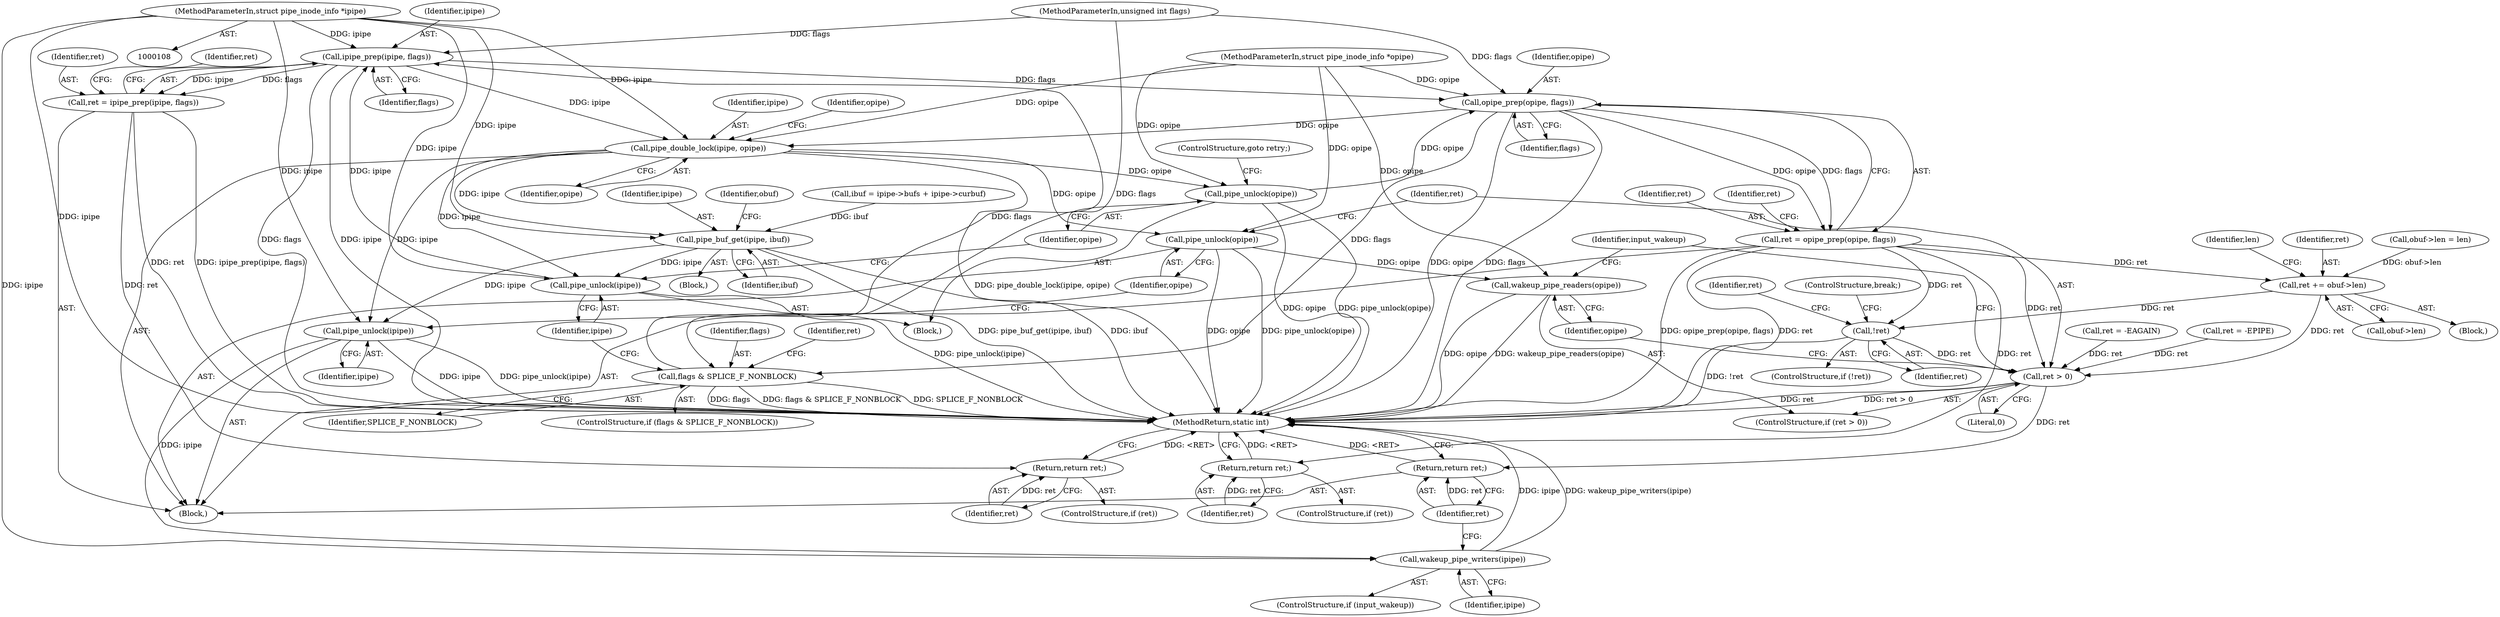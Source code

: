 digraph "0_linux_15fab63e1e57be9fdb5eec1bbc5916e9825e9acb_0@pointer" {
"1000109" [label="(MethodParameterIn,struct pipe_inode_info *ipipe)"];
"1000128" [label="(Call,ipipe_prep(ipipe, flags))"];
"1000126" [label="(Call,ret = ipipe_prep(ipipe, flags))"];
"1000133" [label="(Return,return ret;)"];
"1000137" [label="(Call,opipe_prep(opipe, flags))"];
"1000135" [label="(Call,ret = opipe_prep(opipe, flags))"];
"1000142" [label="(Return,return ret;)"];
"1000160" [label="(Call,!ret)"];
"1000338" [label="(Call,ret > 0)"];
"1000347" [label="(Return,return ret;)"];
"1000322" [label="(Call,ret += obuf->len)"];
"1000144" [label="(Call,pipe_double_lock(ipipe, opipe))"];
"1000205" [label="(Call,pipe_unlock(ipipe))"];
"1000207" [label="(Call,pipe_unlock(opipe))"];
"1000286" [label="(Call,pipe_buf_get(ipipe, ibuf))"];
"1000333" [label="(Call,pipe_unlock(ipipe))"];
"1000345" [label="(Call,wakeup_pipe_writers(ipipe))"];
"1000335" [label="(Call,pipe_unlock(opipe))"];
"1000341" [label="(Call,wakeup_pipe_readers(opipe))"];
"1000196" [label="(Call,flags & SPLICE_F_NONBLOCK)"];
"1000126" [label="(Call,ret = ipipe_prep(ipipe, flags))"];
"1000328" [label="(Identifier,len)"];
"1000209" [label="(ControlStructure,goto retry;)"];
"1000163" [label="(Identifier,ret)"];
"1000134" [label="(Identifier,ret)"];
"1000145" [label="(Identifier,ipipe)"];
"1000285" [label="(Block,)"];
"1000127" [label="(Identifier,ret)"];
"1000340" [label="(Literal,0)"];
"1000324" [label="(Call,obuf->len)"];
"1000323" [label="(Identifier,ret)"];
"1000161" [label="(Identifier,ret)"];
"1000132" [label="(Identifier,ret)"];
"1000341" [label="(Call,wakeup_pipe_readers(opipe))"];
"1000196" [label="(Call,flags & SPLICE_F_NONBLOCK)"];
"1000200" [label="(Call,ret = -EAGAIN)"];
"1000338" [label="(Call,ret > 0)"];
"1000299" [label="(Call,obuf->len = len)"];
"1000345" [label="(Call,wakeup_pipe_writers(ipipe))"];
"1000288" [label="(Identifier,ibuf)"];
"1000336" [label="(Identifier,opipe)"];
"1000137" [label="(Call,opipe_prep(opipe, flags))"];
"1000159" [label="(ControlStructure,if (!ret))"];
"1000113" [label="(Block,)"];
"1000344" [label="(Identifier,input_wakeup)"];
"1000135" [label="(Call,ret = opipe_prep(opipe, flags))"];
"1000131" [label="(ControlStructure,if (ret))"];
"1000139" [label="(Identifier,flags)"];
"1000349" [label="(MethodReturn,static int)"];
"1000286" [label="(Call,pipe_buf_get(ipipe, ibuf))"];
"1000206" [label="(Identifier,ipipe)"];
"1000322" [label="(Call,ret += obuf->len)"];
"1000208" [label="(Identifier,opipe)"];
"1000287" [label="(Identifier,ipipe)"];
"1000130" [label="(Identifier,flags)"];
"1000136" [label="(Identifier,ret)"];
"1000142" [label="(Return,return ret;)"];
"1000342" [label="(Identifier,opipe)"];
"1000110" [label="(MethodParameterIn,struct pipe_inode_info *opipe)"];
"1000205" [label="(Call,pipe_unlock(ipipe))"];
"1000166" [label="(ControlStructure,break;)"];
"1000152" [label="(Identifier,opipe)"];
"1000335" [label="(Call,pipe_unlock(opipe))"];
"1000191" [label="(Block,)"];
"1000160" [label="(Call,!ret)"];
"1000162" [label="(Call,ret = -EPIPE)"];
"1000337" [label="(ControlStructure,if (ret > 0))"];
"1000144" [label="(Call,pipe_double_lock(ipipe, opipe))"];
"1000133" [label="(Return,return ret;)"];
"1000347" [label="(Return,return ret;)"];
"1000143" [label="(Identifier,ret)"];
"1000197" [label="(Identifier,flags)"];
"1000207" [label="(Call,pipe_unlock(opipe))"];
"1000195" [label="(ControlStructure,if (flags & SPLICE_F_NONBLOCK))"];
"1000334" [label="(Identifier,ipipe)"];
"1000333" [label="(Call,pipe_unlock(ipipe))"];
"1000146" [label="(Identifier,opipe)"];
"1000198" [label="(Identifier,SPLICE_F_NONBLOCK)"];
"1000148" [label="(Block,)"];
"1000291" [label="(Identifier,obuf)"];
"1000109" [label="(MethodParameterIn,struct pipe_inode_info *ipipe)"];
"1000138" [label="(Identifier,opipe)"];
"1000343" [label="(ControlStructure,if (input_wakeup))"];
"1000346" [label="(Identifier,ipipe)"];
"1000339" [label="(Identifier,ret)"];
"1000201" [label="(Identifier,ret)"];
"1000210" [label="(Call,ibuf = ipipe->bufs + ipipe->curbuf)"];
"1000129" [label="(Identifier,ipipe)"];
"1000141" [label="(Identifier,ret)"];
"1000112" [label="(MethodParameterIn,unsigned int flags)"];
"1000140" [label="(ControlStructure,if (ret))"];
"1000348" [label="(Identifier,ret)"];
"1000128" [label="(Call,ipipe_prep(ipipe, flags))"];
"1000109" -> "1000108"  [label="AST: "];
"1000109" -> "1000349"  [label="DDG: ipipe"];
"1000109" -> "1000128"  [label="DDG: ipipe"];
"1000109" -> "1000144"  [label="DDG: ipipe"];
"1000109" -> "1000205"  [label="DDG: ipipe"];
"1000109" -> "1000286"  [label="DDG: ipipe"];
"1000109" -> "1000333"  [label="DDG: ipipe"];
"1000109" -> "1000345"  [label="DDG: ipipe"];
"1000128" -> "1000126"  [label="AST: "];
"1000128" -> "1000130"  [label="CFG: "];
"1000129" -> "1000128"  [label="AST: "];
"1000130" -> "1000128"  [label="AST: "];
"1000126" -> "1000128"  [label="CFG: "];
"1000128" -> "1000349"  [label="DDG: flags"];
"1000128" -> "1000349"  [label="DDG: ipipe"];
"1000128" -> "1000126"  [label="DDG: ipipe"];
"1000128" -> "1000126"  [label="DDG: flags"];
"1000205" -> "1000128"  [label="DDG: ipipe"];
"1000196" -> "1000128"  [label="DDG: flags"];
"1000112" -> "1000128"  [label="DDG: flags"];
"1000128" -> "1000137"  [label="DDG: flags"];
"1000128" -> "1000144"  [label="DDG: ipipe"];
"1000126" -> "1000113"  [label="AST: "];
"1000127" -> "1000126"  [label="AST: "];
"1000132" -> "1000126"  [label="CFG: "];
"1000126" -> "1000349"  [label="DDG: ret"];
"1000126" -> "1000349"  [label="DDG: ipipe_prep(ipipe, flags)"];
"1000126" -> "1000133"  [label="DDG: ret"];
"1000133" -> "1000131"  [label="AST: "];
"1000133" -> "1000134"  [label="CFG: "];
"1000134" -> "1000133"  [label="AST: "];
"1000349" -> "1000133"  [label="CFG: "];
"1000133" -> "1000349"  [label="DDG: <RET>"];
"1000134" -> "1000133"  [label="DDG: ret"];
"1000137" -> "1000135"  [label="AST: "];
"1000137" -> "1000139"  [label="CFG: "];
"1000138" -> "1000137"  [label="AST: "];
"1000139" -> "1000137"  [label="AST: "];
"1000135" -> "1000137"  [label="CFG: "];
"1000137" -> "1000349"  [label="DDG: flags"];
"1000137" -> "1000349"  [label="DDG: opipe"];
"1000137" -> "1000135"  [label="DDG: opipe"];
"1000137" -> "1000135"  [label="DDG: flags"];
"1000207" -> "1000137"  [label="DDG: opipe"];
"1000110" -> "1000137"  [label="DDG: opipe"];
"1000112" -> "1000137"  [label="DDG: flags"];
"1000137" -> "1000144"  [label="DDG: opipe"];
"1000137" -> "1000196"  [label="DDG: flags"];
"1000135" -> "1000113"  [label="AST: "];
"1000136" -> "1000135"  [label="AST: "];
"1000141" -> "1000135"  [label="CFG: "];
"1000135" -> "1000349"  [label="DDG: ret"];
"1000135" -> "1000349"  [label="DDG: opipe_prep(opipe, flags)"];
"1000135" -> "1000142"  [label="DDG: ret"];
"1000135" -> "1000160"  [label="DDG: ret"];
"1000135" -> "1000322"  [label="DDG: ret"];
"1000135" -> "1000338"  [label="DDG: ret"];
"1000142" -> "1000140"  [label="AST: "];
"1000142" -> "1000143"  [label="CFG: "];
"1000143" -> "1000142"  [label="AST: "];
"1000349" -> "1000142"  [label="CFG: "];
"1000142" -> "1000349"  [label="DDG: <RET>"];
"1000143" -> "1000142"  [label="DDG: ret"];
"1000160" -> "1000159"  [label="AST: "];
"1000160" -> "1000161"  [label="CFG: "];
"1000161" -> "1000160"  [label="AST: "];
"1000163" -> "1000160"  [label="CFG: "];
"1000166" -> "1000160"  [label="CFG: "];
"1000160" -> "1000349"  [label="DDG: !ret"];
"1000322" -> "1000160"  [label="DDG: ret"];
"1000160" -> "1000338"  [label="DDG: ret"];
"1000338" -> "1000337"  [label="AST: "];
"1000338" -> "1000340"  [label="CFG: "];
"1000339" -> "1000338"  [label="AST: "];
"1000340" -> "1000338"  [label="AST: "];
"1000342" -> "1000338"  [label="CFG: "];
"1000344" -> "1000338"  [label="CFG: "];
"1000338" -> "1000349"  [label="DDG: ret"];
"1000338" -> "1000349"  [label="DDG: ret > 0"];
"1000200" -> "1000338"  [label="DDG: ret"];
"1000322" -> "1000338"  [label="DDG: ret"];
"1000162" -> "1000338"  [label="DDG: ret"];
"1000338" -> "1000347"  [label="DDG: ret"];
"1000347" -> "1000113"  [label="AST: "];
"1000347" -> "1000348"  [label="CFG: "];
"1000348" -> "1000347"  [label="AST: "];
"1000349" -> "1000347"  [label="CFG: "];
"1000347" -> "1000349"  [label="DDG: <RET>"];
"1000348" -> "1000347"  [label="DDG: ret"];
"1000322" -> "1000148"  [label="AST: "];
"1000322" -> "1000324"  [label="CFG: "];
"1000323" -> "1000322"  [label="AST: "];
"1000324" -> "1000322"  [label="AST: "];
"1000328" -> "1000322"  [label="CFG: "];
"1000299" -> "1000322"  [label="DDG: obuf->len"];
"1000144" -> "1000113"  [label="AST: "];
"1000144" -> "1000146"  [label="CFG: "];
"1000145" -> "1000144"  [label="AST: "];
"1000146" -> "1000144"  [label="AST: "];
"1000152" -> "1000144"  [label="CFG: "];
"1000144" -> "1000349"  [label="DDG: pipe_double_lock(ipipe, opipe)"];
"1000110" -> "1000144"  [label="DDG: opipe"];
"1000144" -> "1000205"  [label="DDG: ipipe"];
"1000144" -> "1000207"  [label="DDG: opipe"];
"1000144" -> "1000286"  [label="DDG: ipipe"];
"1000144" -> "1000333"  [label="DDG: ipipe"];
"1000144" -> "1000335"  [label="DDG: opipe"];
"1000205" -> "1000191"  [label="AST: "];
"1000205" -> "1000206"  [label="CFG: "];
"1000206" -> "1000205"  [label="AST: "];
"1000208" -> "1000205"  [label="CFG: "];
"1000205" -> "1000349"  [label="DDG: pipe_unlock(ipipe)"];
"1000286" -> "1000205"  [label="DDG: ipipe"];
"1000207" -> "1000191"  [label="AST: "];
"1000207" -> "1000208"  [label="CFG: "];
"1000208" -> "1000207"  [label="AST: "];
"1000209" -> "1000207"  [label="CFG: "];
"1000207" -> "1000349"  [label="DDG: opipe"];
"1000207" -> "1000349"  [label="DDG: pipe_unlock(opipe)"];
"1000110" -> "1000207"  [label="DDG: opipe"];
"1000286" -> "1000285"  [label="AST: "];
"1000286" -> "1000288"  [label="CFG: "];
"1000287" -> "1000286"  [label="AST: "];
"1000288" -> "1000286"  [label="AST: "];
"1000291" -> "1000286"  [label="CFG: "];
"1000286" -> "1000349"  [label="DDG: pipe_buf_get(ipipe, ibuf)"];
"1000286" -> "1000349"  [label="DDG: ibuf"];
"1000210" -> "1000286"  [label="DDG: ibuf"];
"1000286" -> "1000333"  [label="DDG: ipipe"];
"1000333" -> "1000113"  [label="AST: "];
"1000333" -> "1000334"  [label="CFG: "];
"1000334" -> "1000333"  [label="AST: "];
"1000336" -> "1000333"  [label="CFG: "];
"1000333" -> "1000349"  [label="DDG: ipipe"];
"1000333" -> "1000349"  [label="DDG: pipe_unlock(ipipe)"];
"1000333" -> "1000345"  [label="DDG: ipipe"];
"1000345" -> "1000343"  [label="AST: "];
"1000345" -> "1000346"  [label="CFG: "];
"1000346" -> "1000345"  [label="AST: "];
"1000348" -> "1000345"  [label="CFG: "];
"1000345" -> "1000349"  [label="DDG: ipipe"];
"1000345" -> "1000349"  [label="DDG: wakeup_pipe_writers(ipipe)"];
"1000335" -> "1000113"  [label="AST: "];
"1000335" -> "1000336"  [label="CFG: "];
"1000336" -> "1000335"  [label="AST: "];
"1000339" -> "1000335"  [label="CFG: "];
"1000335" -> "1000349"  [label="DDG: opipe"];
"1000335" -> "1000349"  [label="DDG: pipe_unlock(opipe)"];
"1000110" -> "1000335"  [label="DDG: opipe"];
"1000335" -> "1000341"  [label="DDG: opipe"];
"1000341" -> "1000337"  [label="AST: "];
"1000341" -> "1000342"  [label="CFG: "];
"1000342" -> "1000341"  [label="AST: "];
"1000344" -> "1000341"  [label="CFG: "];
"1000341" -> "1000349"  [label="DDG: opipe"];
"1000341" -> "1000349"  [label="DDG: wakeup_pipe_readers(opipe)"];
"1000110" -> "1000341"  [label="DDG: opipe"];
"1000196" -> "1000195"  [label="AST: "];
"1000196" -> "1000198"  [label="CFG: "];
"1000197" -> "1000196"  [label="AST: "];
"1000198" -> "1000196"  [label="AST: "];
"1000201" -> "1000196"  [label="CFG: "];
"1000206" -> "1000196"  [label="CFG: "];
"1000196" -> "1000349"  [label="DDG: flags"];
"1000196" -> "1000349"  [label="DDG: flags & SPLICE_F_NONBLOCK"];
"1000196" -> "1000349"  [label="DDG: SPLICE_F_NONBLOCK"];
"1000112" -> "1000196"  [label="DDG: flags"];
}
